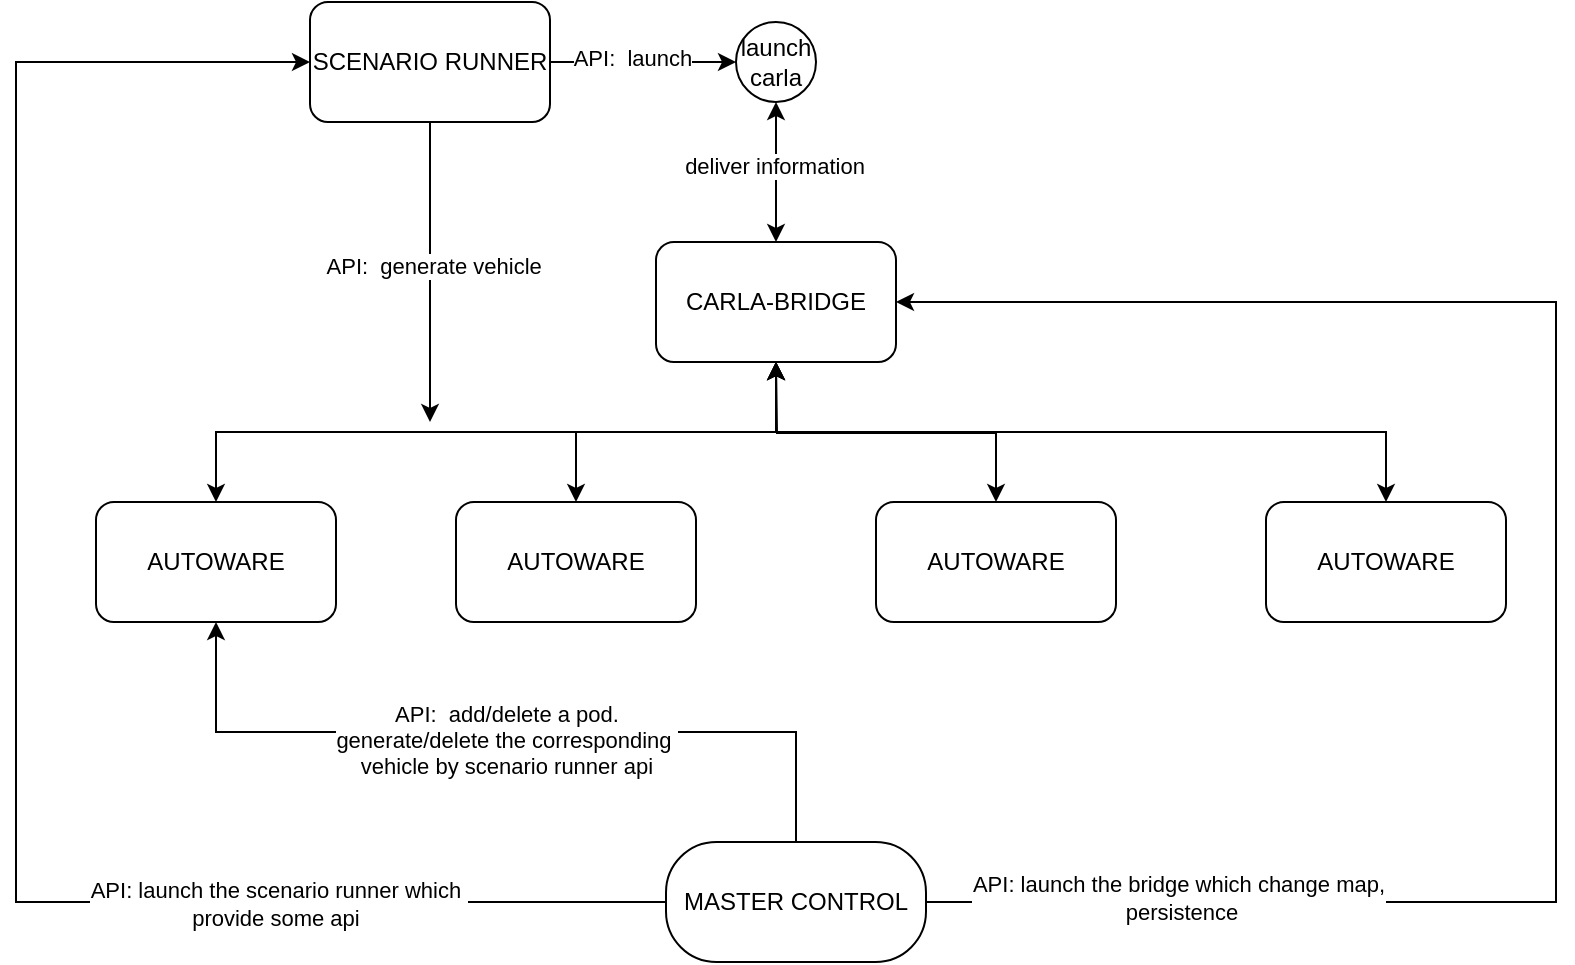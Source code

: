<mxfile version="27.0.4">
  <diagram name="Page-1" id="VhOipWEWv1umOFi9V3ZE">
    <mxGraphModel dx="1980" dy="637" grid="1" gridSize="10" guides="1" tooltips="1" connect="1" arrows="1" fold="1" page="1" pageScale="1" pageWidth="850" pageHeight="1100" math="0" shadow="0">
      <root>
        <mxCell id="0" />
        <mxCell id="1" parent="0" />
        <mxCell id="t1YTCWf4qMCfAJ0MpEZs-27" style="edgeStyle=orthogonalEdgeStyle;rounded=0;orthogonalLoop=1;jettySize=auto;html=1;exitX=0.5;exitY=0;exitDx=0;exitDy=0;entryX=0.5;entryY=1;entryDx=0;entryDy=0;" parent="1" source="xDIV-SEqRlnvi9hD1Aq5-1" target="t1YTCWf4qMCfAJ0MpEZs-3" edge="1">
          <mxGeometry relative="1" as="geometry" />
        </mxCell>
        <mxCell id="t1YTCWf4qMCfAJ0MpEZs-28" value="API:&amp;nbsp; add/delete a pod.&lt;div&gt;generate/delete the corresponding&amp;nbsp;&lt;/div&gt;&lt;div&gt;vehicle by scenario runner api&lt;/div&gt;" style="edgeLabel;html=1;align=center;verticalAlign=middle;resizable=0;points=[];" parent="t1YTCWf4qMCfAJ0MpEZs-27" vertex="1" connectable="0">
          <mxGeometry x="0.002" y="4" relative="1" as="geometry">
            <mxPoint as="offset" />
          </mxGeometry>
        </mxCell>
        <mxCell id="t1YTCWf4qMCfAJ0MpEZs-29" style="edgeStyle=orthogonalEdgeStyle;rounded=0;orthogonalLoop=1;jettySize=auto;html=1;exitX=1;exitY=0.5;exitDx=0;exitDy=0;entryX=1;entryY=0.5;entryDx=0;entryDy=0;" parent="1" source="xDIV-SEqRlnvi9hD1Aq5-1" target="t1YTCWf4qMCfAJ0MpEZs-2" edge="1">
          <mxGeometry relative="1" as="geometry">
            <Array as="points">
              <mxPoint x="740" y="750" />
              <mxPoint x="740" y="450" />
            </Array>
          </mxGeometry>
        </mxCell>
        <mxCell id="t1YTCWf4qMCfAJ0MpEZs-30" value="API: launch the bridge which change map,&lt;div&gt;&amp;nbsp;persistence&lt;/div&gt;" style="edgeLabel;html=1;align=center;verticalAlign=middle;resizable=0;points=[];" parent="t1YTCWf4qMCfAJ0MpEZs-29" vertex="1" connectable="0">
          <mxGeometry x="-0.733" y="2" relative="1" as="geometry">
            <mxPoint as="offset" />
          </mxGeometry>
        </mxCell>
        <mxCell id="t1YTCWf4qMCfAJ0MpEZs-31" style="edgeStyle=orthogonalEdgeStyle;rounded=0;orthogonalLoop=1;jettySize=auto;html=1;exitX=0;exitY=0.5;exitDx=0;exitDy=0;entryX=0;entryY=0.5;entryDx=0;entryDy=0;" parent="1" source="xDIV-SEqRlnvi9hD1Aq5-1" target="xDIV-SEqRlnvi9hD1Aq5-2" edge="1">
          <mxGeometry relative="1" as="geometry">
            <Array as="points">
              <mxPoint x="-30" y="750" />
              <mxPoint x="-30" y="330" />
            </Array>
          </mxGeometry>
        </mxCell>
        <mxCell id="t1YTCWf4qMCfAJ0MpEZs-32" value="API: launch the scenario runner which&amp;nbsp;&lt;div&gt;provide some api&amp;nbsp;&lt;/div&gt;" style="edgeLabel;html=1;align=center;verticalAlign=middle;resizable=0;points=[];" parent="t1YTCWf4qMCfAJ0MpEZs-31" vertex="1" connectable="0">
          <mxGeometry x="-0.564" y="1" relative="1" as="geometry">
            <mxPoint as="offset" />
          </mxGeometry>
        </mxCell>
        <mxCell id="xDIV-SEqRlnvi9hD1Aq5-1" value="MASTER CONTROL" style="rounded=1;whiteSpace=wrap;html=1;perimeterSpacing=0;strokeWidth=1;fillOpacity=100;arcSize=42;" parent="1" vertex="1">
          <mxGeometry x="295" y="720" width="130" height="60" as="geometry" />
        </mxCell>
        <mxCell id="t1YTCWf4qMCfAJ0MpEZs-22" value="" style="edgeStyle=orthogonalEdgeStyle;rounded=0;orthogonalLoop=1;jettySize=auto;html=1;" parent="1" source="xDIV-SEqRlnvi9hD1Aq5-2" target="t1YTCWf4qMCfAJ0MpEZs-21" edge="1">
          <mxGeometry relative="1" as="geometry" />
        </mxCell>
        <mxCell id="t1YTCWf4qMCfAJ0MpEZs-26" value="API:&amp;nbsp; launch" style="edgeLabel;html=1;align=center;verticalAlign=middle;resizable=0;points=[];" parent="t1YTCWf4qMCfAJ0MpEZs-22" vertex="1" connectable="0">
          <mxGeometry x="-0.12" y="2" relative="1" as="geometry">
            <mxPoint as="offset" />
          </mxGeometry>
        </mxCell>
        <mxCell id="t1YTCWf4qMCfAJ0MpEZs-24" style="edgeStyle=orthogonalEdgeStyle;rounded=0;orthogonalLoop=1;jettySize=auto;html=1;exitX=0.5;exitY=1;exitDx=0;exitDy=0;" parent="1" source="xDIV-SEqRlnvi9hD1Aq5-2" edge="1">
          <mxGeometry relative="1" as="geometry">
            <mxPoint x="177" y="510" as="targetPoint" />
            <Array as="points">
              <mxPoint x="177" y="510" />
            </Array>
          </mxGeometry>
        </mxCell>
        <mxCell id="t1YTCWf4qMCfAJ0MpEZs-25" value="&amp;nbsp; &amp;nbsp;API:&amp;nbsp; generate vehicle" style="edgeLabel;html=1;align=center;verticalAlign=middle;resizable=0;points=[];" parent="t1YTCWf4qMCfAJ0MpEZs-24" vertex="1" connectable="0">
          <mxGeometry x="-0.05" y="-3" relative="1" as="geometry">
            <mxPoint as="offset" />
          </mxGeometry>
        </mxCell>
        <mxCell id="xDIV-SEqRlnvi9hD1Aq5-2" value="SCENARIO RUNNER" style="rounded=1;whiteSpace=wrap;html=1;" parent="1" vertex="1">
          <mxGeometry x="117" y="300" width="120" height="60" as="geometry" />
        </mxCell>
        <mxCell id="t1YTCWf4qMCfAJ0MpEZs-15" style="edgeStyle=orthogonalEdgeStyle;rounded=0;orthogonalLoop=1;jettySize=auto;html=1;exitX=0.5;exitY=0;exitDx=0;exitDy=0;entryX=0.5;entryY=1;entryDx=0;entryDy=0;startArrow=classic;startFill=1;" parent="1" source="t1YTCWf4qMCfAJ0MpEZs-1" target="t1YTCWf4qMCfAJ0MpEZs-2" edge="1">
          <mxGeometry relative="1" as="geometry" />
        </mxCell>
        <mxCell id="t1YTCWf4qMCfAJ0MpEZs-1" value="AUTOWARE" style="rounded=1;whiteSpace=wrap;html=1;" parent="1" vertex="1">
          <mxGeometry x="595" y="550" width="120" height="60" as="geometry" />
        </mxCell>
        <mxCell id="t1YTCWf4qMCfAJ0MpEZs-23" style="edgeStyle=orthogonalEdgeStyle;rounded=0;orthogonalLoop=1;jettySize=auto;html=1;exitX=0.5;exitY=0;exitDx=0;exitDy=0;entryX=0.5;entryY=1;entryDx=0;entryDy=0;startArrow=classic;startFill=1;" parent="1" source="t1YTCWf4qMCfAJ0MpEZs-2" target="t1YTCWf4qMCfAJ0MpEZs-21" edge="1">
          <mxGeometry relative="1" as="geometry" />
        </mxCell>
        <mxCell id="44Hkak-tS85r_2GSwMGS-1" value="deliver information" style="edgeLabel;html=1;align=center;verticalAlign=middle;resizable=0;points=[];" vertex="1" connectable="0" parent="t1YTCWf4qMCfAJ0MpEZs-23">
          <mxGeometry x="0.105" y="1" relative="1" as="geometry">
            <mxPoint as="offset" />
          </mxGeometry>
        </mxCell>
        <mxCell id="t1YTCWf4qMCfAJ0MpEZs-2" value="CARLA-BRIDGE" style="rounded=1;whiteSpace=wrap;html=1;" parent="1" vertex="1">
          <mxGeometry x="290" y="420" width="120" height="60" as="geometry" />
        </mxCell>
        <mxCell id="t1YTCWf4qMCfAJ0MpEZs-11" style="edgeStyle=orthogonalEdgeStyle;rounded=0;orthogonalLoop=1;jettySize=auto;html=1;exitX=0.5;exitY=0;exitDx=0;exitDy=0;entryX=0.5;entryY=1;entryDx=0;entryDy=0;startArrow=classic;startFill=1;" parent="1" source="t1YTCWf4qMCfAJ0MpEZs-3" target="t1YTCWf4qMCfAJ0MpEZs-2" edge="1">
          <mxGeometry relative="1" as="geometry" />
        </mxCell>
        <mxCell id="t1YTCWf4qMCfAJ0MpEZs-3" value="AUTOWARE" style="rounded=1;whiteSpace=wrap;html=1;" parent="1" vertex="1">
          <mxGeometry x="10" y="550" width="120" height="60" as="geometry" />
        </mxCell>
        <mxCell id="t1YTCWf4qMCfAJ0MpEZs-13" style="edgeStyle=orthogonalEdgeStyle;rounded=0;orthogonalLoop=1;jettySize=auto;html=1;exitX=0.5;exitY=0;exitDx=0;exitDy=0;entryX=0.5;entryY=1;entryDx=0;entryDy=0;startArrow=classic;startFill=1;" parent="1" source="t1YTCWf4qMCfAJ0MpEZs-4" target="t1YTCWf4qMCfAJ0MpEZs-2" edge="1">
          <mxGeometry relative="1" as="geometry" />
        </mxCell>
        <mxCell id="t1YTCWf4qMCfAJ0MpEZs-4" value="AUTOWARE" style="rounded=1;whiteSpace=wrap;html=1;" parent="1" vertex="1">
          <mxGeometry x="190" y="550" width="120" height="60" as="geometry" />
        </mxCell>
        <mxCell id="t1YTCWf4qMCfAJ0MpEZs-14" style="edgeStyle=orthogonalEdgeStyle;rounded=0;orthogonalLoop=1;jettySize=auto;html=1;exitX=0.5;exitY=0;exitDx=0;exitDy=0;startArrow=classic;startFill=1;" parent="1" source="t1YTCWf4qMCfAJ0MpEZs-5" edge="1">
          <mxGeometry relative="1" as="geometry">
            <mxPoint x="350" y="480" as="targetPoint" />
          </mxGeometry>
        </mxCell>
        <mxCell id="t1YTCWf4qMCfAJ0MpEZs-5" value="AUTOWARE" style="rounded=1;whiteSpace=wrap;html=1;" parent="1" vertex="1">
          <mxGeometry x="400" y="550" width="120" height="60" as="geometry" />
        </mxCell>
        <mxCell id="t1YTCWf4qMCfAJ0MpEZs-21" value="launch&lt;div&gt;carla&lt;/div&gt;" style="ellipse;whiteSpace=wrap;html=1;rounded=1;" parent="1" vertex="1">
          <mxGeometry x="330" y="310" width="40" height="40" as="geometry" />
        </mxCell>
      </root>
    </mxGraphModel>
  </diagram>
</mxfile>
